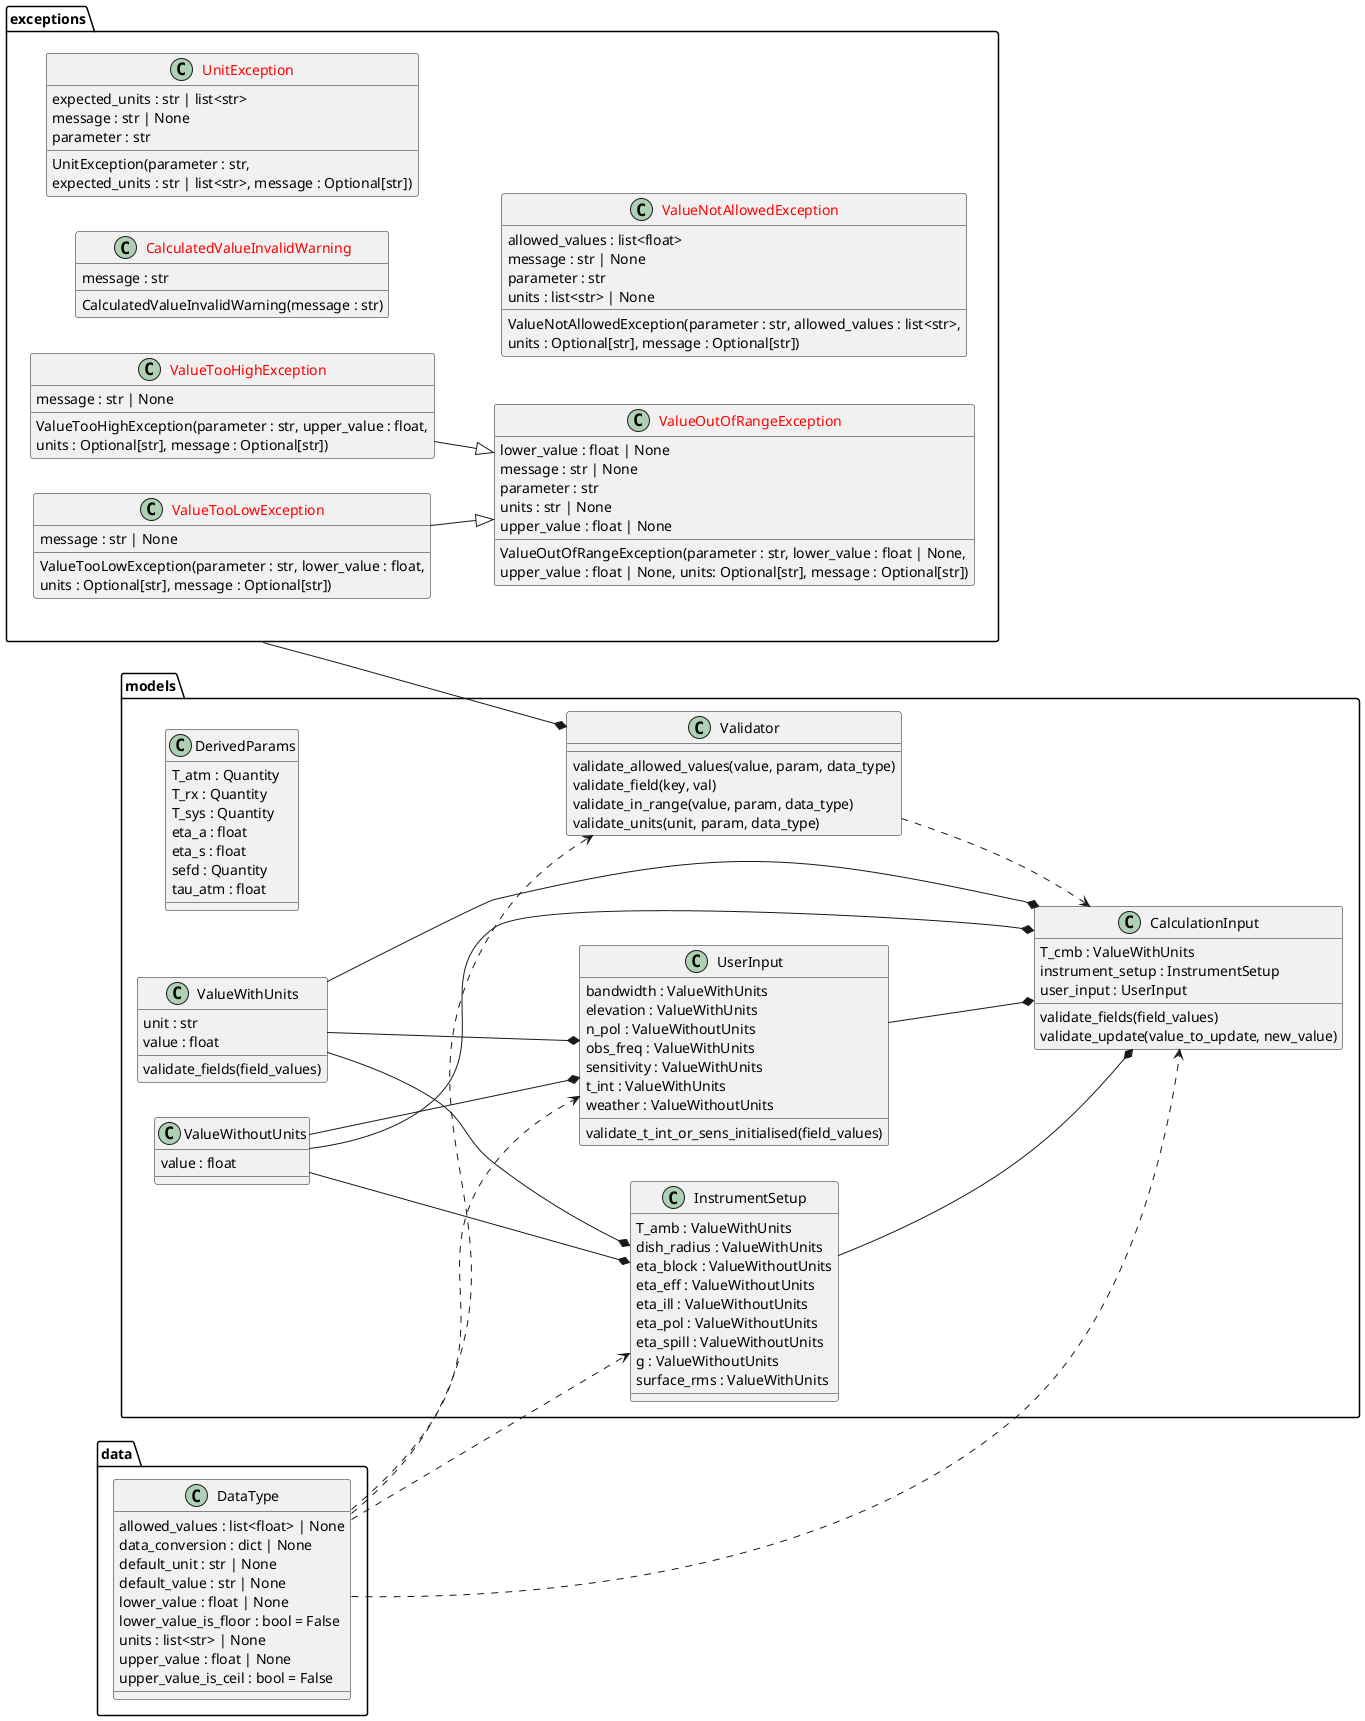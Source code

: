 @startuml data_model

left to right direction

class "<color:red>CalculatedValueInvalidWarning</color>" as exceptions.CalculatedValueInvalidWarning {
  message : str
  CalculatedValueInvalidWarning(message : str)
}
class "CalculationInput" as models.CalculationInput {
  T_cmb : ValueWithUnits
  instrument_setup : InstrumentSetup
  user_input : UserInput
  validate_fields(field_values)
  validate_update(value_to_update, new_value)
}
class "DataType" as data.DataType {
  allowed_values : list<float> | None
  data_conversion : dict | None
  default_unit : str | None
  default_value : str | None
  lower_value : float | None
  lower_value_is_floor : bool = False
  units : list<str> | None
  upper_value : float | None
  upper_value_is_ceil : bool = False
}
class "DerivedParams" as models.DerivedParams {
  T_atm : Quantity
  T_rx : Quantity
  T_sys : Quantity
  eta_a : float
  eta_s : float
  sefd : Quantity
  tau_atm : float
}
class "InstrumentSetup" as models.InstrumentSetup {
  T_amb : ValueWithUnits
  dish_radius : ValueWithUnits
  eta_block : ValueWithoutUnits
  eta_eff : ValueWithoutUnits
  eta_ill : ValueWithoutUnits
  eta_pol : ValueWithoutUnits
  eta_spill : ValueWithoutUnits
  g : ValueWithoutUnits
  surface_rms : ValueWithUnits
}
class "<color:red>UnitException</color>" as exceptions.UnitException {
  expected_units : str | list<str>
  message : str | None
  parameter : str
  UnitException(parameter : str,
  expected_units : str | list<str>, message : Optional[str])
}
class "UserInput" as models.UserInput {
  bandwidth : ValueWithUnits
  elevation : ValueWithUnits
  n_pol : ValueWithoutUnits
  obs_freq : ValueWithUnits
  sensitivity : ValueWithUnits
  t_int : ValueWithUnits
  weather : ValueWithoutUnits
  validate_t_int_or_sens_initialised(field_values)
}
class "Validator" as models.Validator {
  validate_allowed_values(value, param, data_type)
  validate_field(key, val)
  validate_in_range(value, param, data_type)
  validate_units(unit, param, data_type)
}
class "<color:red>ValueNotAllowedException</color>" as exceptions.ValueNotAllowedException {
  allowed_values : list<float>
  message : str | None
  parameter : str
  units : list<str> | None
  ValueNotAllowedException(parameter : str, allowed_values : list<str>,
  units : Optional[str], message : Optional[str])
}
class "<color:red>ValueOutOfRangeException</color>" as exceptions.ValueOutOfRangeException {
  lower_value : float | None
  message : str | None
  parameter : str
  units : str | None
  upper_value : float | None
  ValueOutOfRangeException(parameter : str, lower_value : float | None,
  upper_value : float | None, units: Optional[str], message : Optional[str])
}
class "<color:red>ValueTooHighException</color>" as exceptions.ValueTooHighException {
  message : str | None
  ValueTooHighException(parameter : str, upper_value : float,
  units : Optional[str], message : Optional[str])
}
class "<color:red>ValueTooLowException</color>" as exceptions.ValueTooLowException {
  message : str | None
  ValueTooLowException(parameter : str, lower_value : float,
  units : Optional[str], message : Optional[str])
}
class "ValueWithUnits" as models.ValueWithUnits {
  unit : str
  value : float
  validate_fields(field_values)
}
class "ValueWithoutUnits" as models.ValueWithoutUnits {
  value : float
}

models.InstrumentSetup --* models.CalculationInput
models.UserInput --* models.CalculationInput
models.Validator ..> models.CalculationInput
exceptions --* models.Validator
data.DataType ..> models.Validator
data.DataType ..> models.CalculationInput
data.DataType ..> models.UserInput
data.DataType ..> models.InstrumentSetup
models.ValueWithUnits --* models.CalculationInput
models.ValueWithUnits --* models.UserInput
models.ValueWithUnits --* models.InstrumentSetup
models.ValueWithoutUnits --* models.CalculationInput
models.ValueWithoutUnits --* models.UserInput
models.ValueWithoutUnits --* models.InstrumentSetup
exceptions.ValueTooHighException --|> exceptions.ValueOutOfRangeException
exceptions.ValueTooLowException --|> exceptions.ValueOutOfRangeException
@enduml
